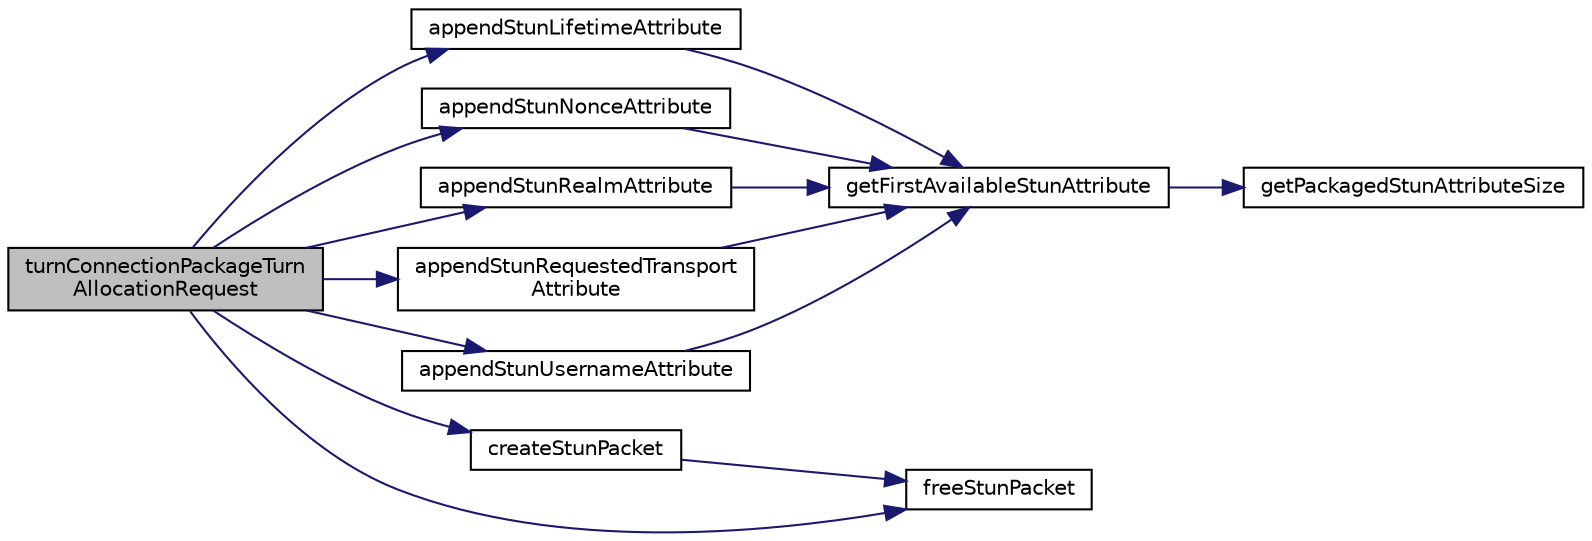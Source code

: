 digraph "turnConnectionPackageTurnAllocationRequest"
{
 // LATEX_PDF_SIZE
  edge [fontname="Helvetica",fontsize="10",labelfontname="Helvetica",labelfontsize="10"];
  node [fontname="Helvetica",fontsize="10",shape=record];
  rankdir="LR";
  Node1 [label="turnConnectionPackageTurn\lAllocationRequest",height=0.2,width=0.4,color="black", fillcolor="grey75", style="filled", fontcolor="black",tooltip=" "];
  Node1 -> Node2 [color="midnightblue",fontsize="10",style="solid",fontname="Helvetica"];
  Node2 [label="appendStunLifetimeAttribute",height=0.2,width=0.4,color="black", fillcolor="white", style="filled",URL="$Stun_8c.html#a2116190fb63abb09d5f672808425bd87",tooltip=" "];
  Node2 -> Node3 [color="midnightblue",fontsize="10",style="solid",fontname="Helvetica"];
  Node3 [label="getFirstAvailableStunAttribute",height=0.2,width=0.4,color="black", fillcolor="white", style="filled",URL="$Stun_8c.html#afbb87626b5ffeae605b82cbdc3a9dced",tooltip=" "];
  Node3 -> Node4 [color="midnightblue",fontsize="10",style="solid",fontname="Helvetica"];
  Node4 [label="getPackagedStunAttributeSize",height=0.2,width=0.4,color="black", fillcolor="white", style="filled",URL="$Stun_8c.html#a7eb2163f10655ff99f6523ffedb30769",tooltip=" "];
  Node1 -> Node5 [color="midnightblue",fontsize="10",style="solid",fontname="Helvetica"];
  Node5 [label="appendStunNonceAttribute",height=0.2,width=0.4,color="black", fillcolor="white", style="filled",URL="$Stun_8c.html#ac82c9a5d3112633ed3c450c5ccf66e39",tooltip=" "];
  Node5 -> Node3 [color="midnightblue",fontsize="10",style="solid",fontname="Helvetica"];
  Node1 -> Node6 [color="midnightblue",fontsize="10",style="solid",fontname="Helvetica"];
  Node6 [label="appendStunRealmAttribute",height=0.2,width=0.4,color="black", fillcolor="white", style="filled",URL="$Stun_8c.html#a91257d50ef47eba1f7e9d1aa5a3132f5",tooltip=" "];
  Node6 -> Node3 [color="midnightblue",fontsize="10",style="solid",fontname="Helvetica"];
  Node1 -> Node7 [color="midnightblue",fontsize="10",style="solid",fontname="Helvetica"];
  Node7 [label="appendStunRequestedTransport\lAttribute",height=0.2,width=0.4,color="black", fillcolor="white", style="filled",URL="$Stun_8c.html#a66414b6fb7b70d15467fc1ce7543ec8d",tooltip=" "];
  Node7 -> Node3 [color="midnightblue",fontsize="10",style="solid",fontname="Helvetica"];
  Node1 -> Node8 [color="midnightblue",fontsize="10",style="solid",fontname="Helvetica"];
  Node8 [label="appendStunUsernameAttribute",height=0.2,width=0.4,color="black", fillcolor="white", style="filled",URL="$Stun_8c.html#a2a621853bf20ca509f3846e179cd08df",tooltip=" "];
  Node8 -> Node3 [color="midnightblue",fontsize="10",style="solid",fontname="Helvetica"];
  Node1 -> Node9 [color="midnightblue",fontsize="10",style="solid",fontname="Helvetica"];
  Node9 [label="createStunPacket",height=0.2,width=0.4,color="black", fillcolor="white", style="filled",URL="$Stun_8c.html#a82bd20e19952bf247d16b639fc091a34",tooltip=" "];
  Node9 -> Node10 [color="midnightblue",fontsize="10",style="solid",fontname="Helvetica"];
  Node10 [label="freeStunPacket",height=0.2,width=0.4,color="black", fillcolor="white", style="filled",URL="$Stun_8c.html#a2ac5f96729bf2bfce45f59c72db4ff43",tooltip=" "];
  Node1 -> Node10 [color="midnightblue",fontsize="10",style="solid",fontname="Helvetica"];
}
